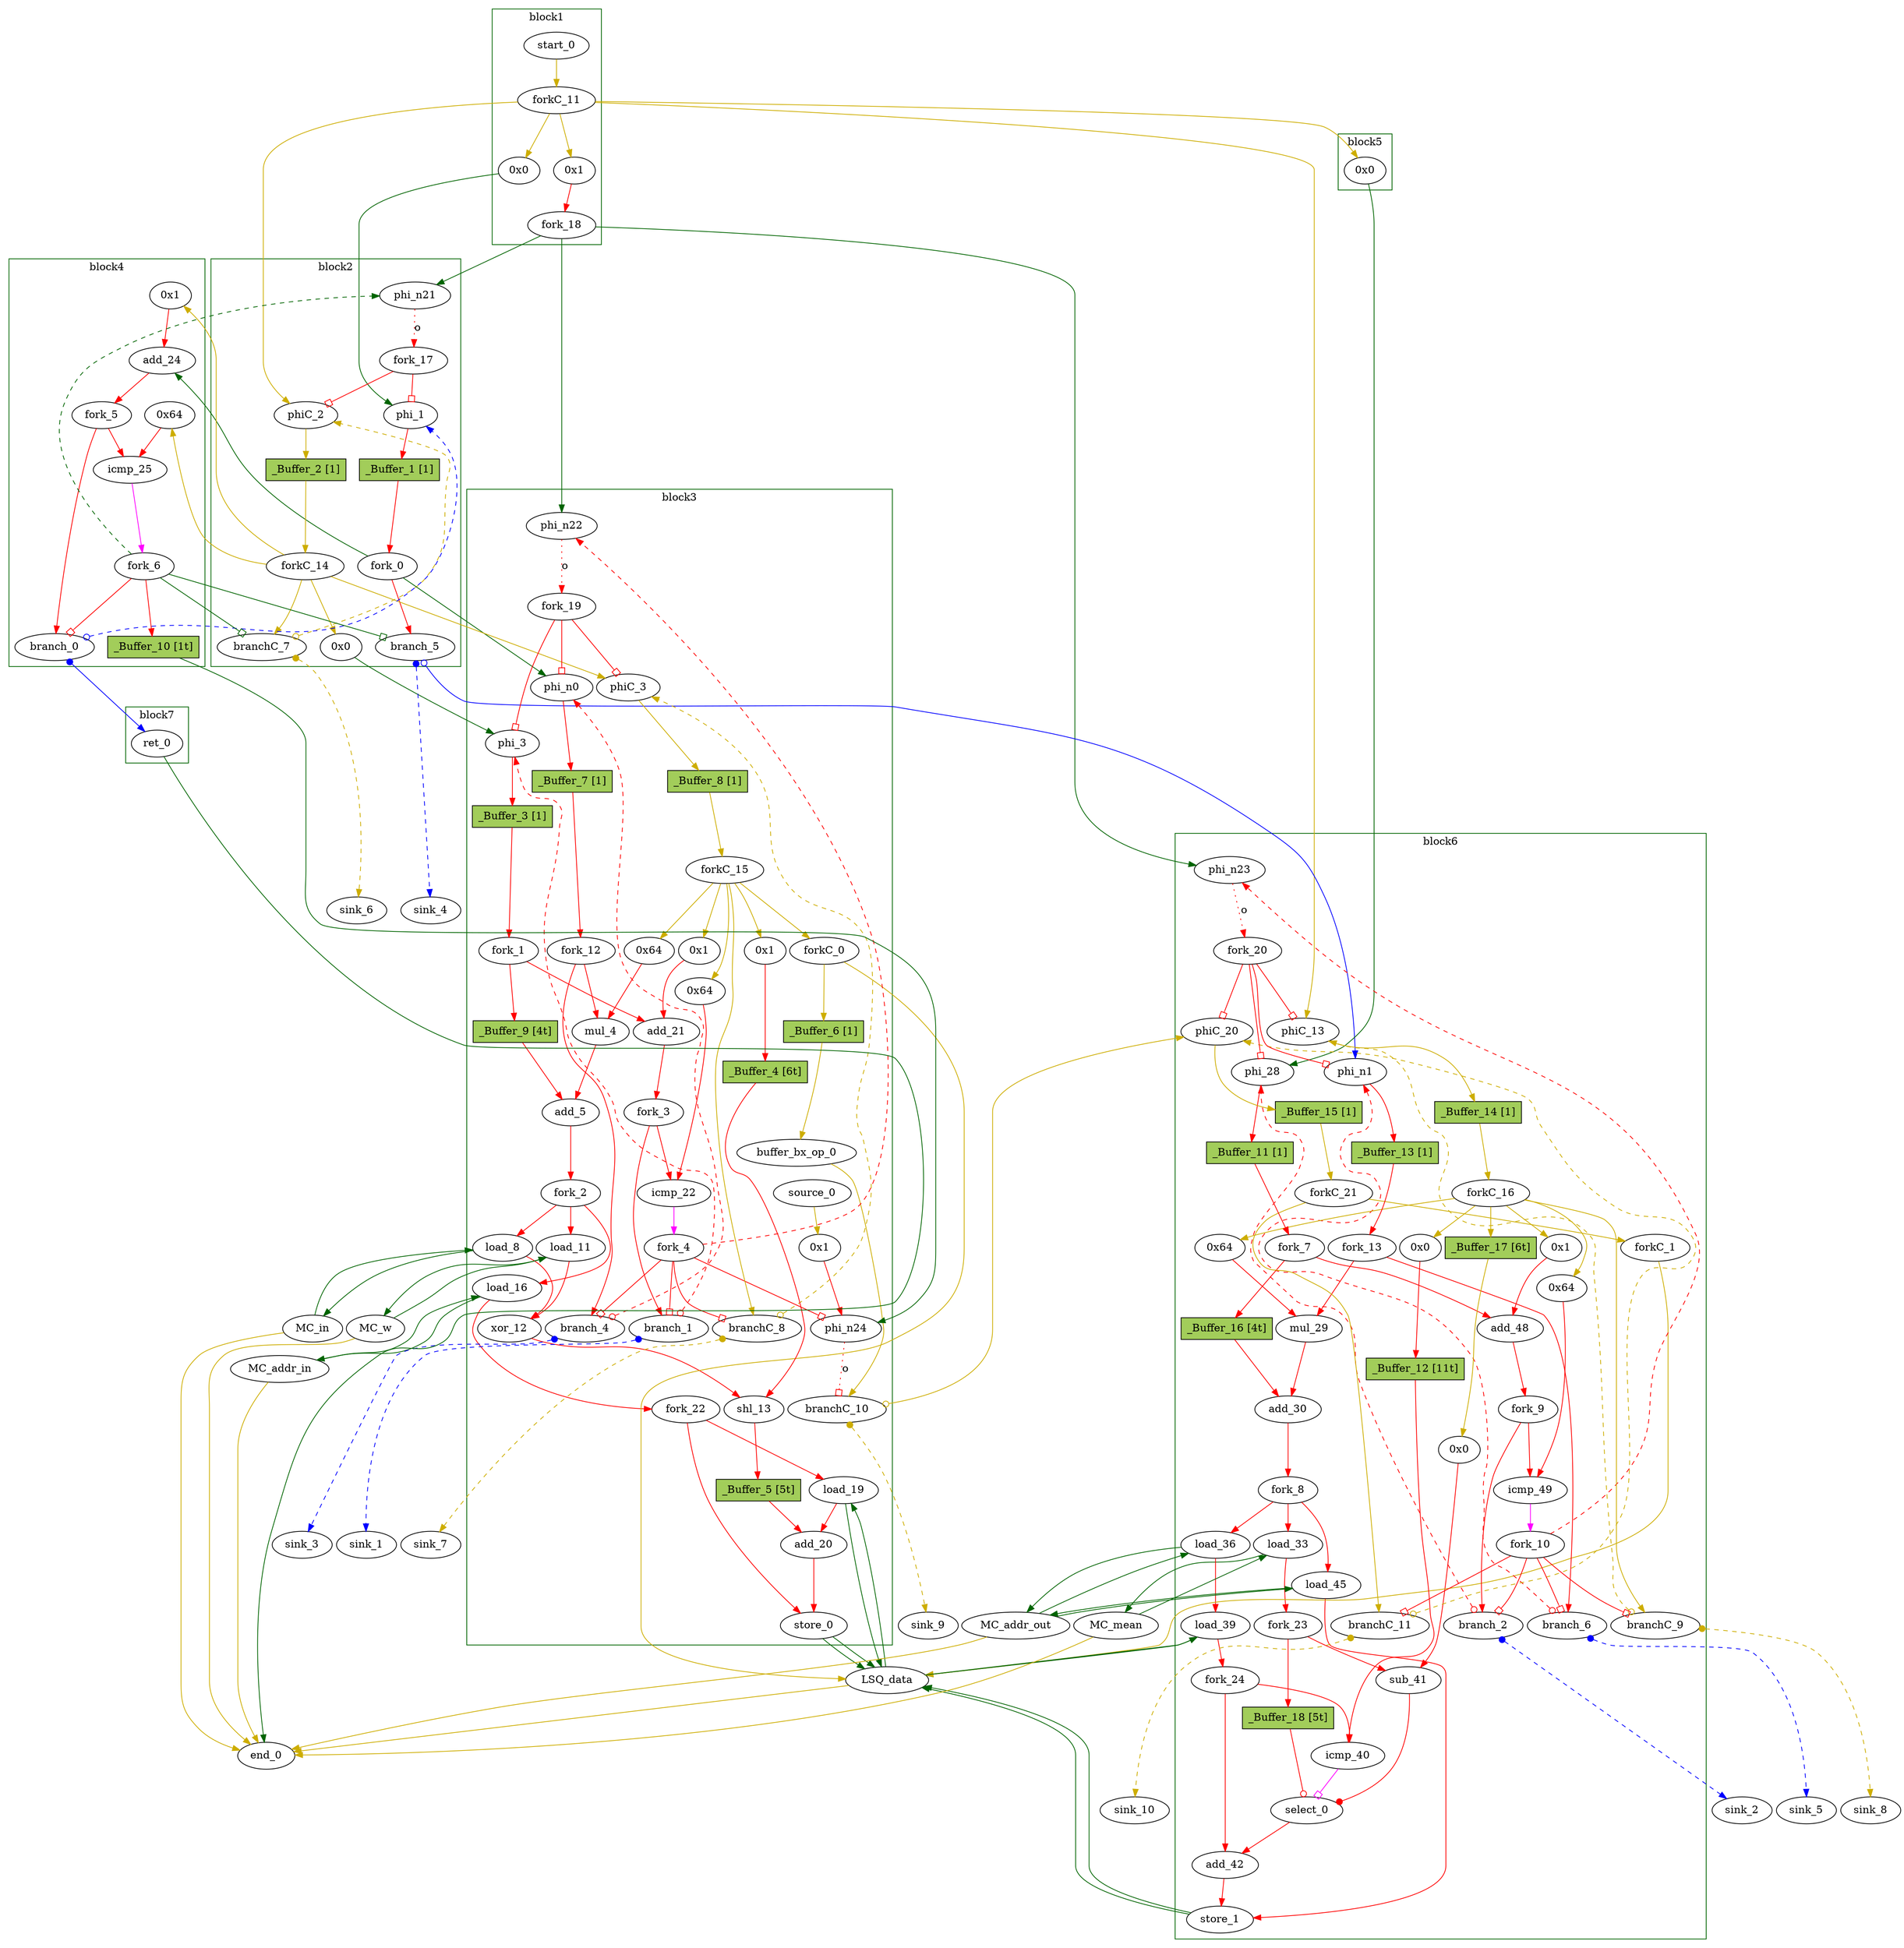 // Number of blocks: 133
// Number of channels: 225
Digraph G {

  // Blocks
subgraph cluster_1 {
color = "darkgreen"
label = "block1"
  cst_0 [type=Constant, in="in1:32", out="out1:32", bbID = 1, value="0x0", label="0x0",  shape=oval];
  start_0 [type=Entry, in="in1:0", out="out1:0", bbID = 1,  shape=oval];
  cst_14 [type=Constant, in="in1:32", out="out1:32", bbID = 1, value="0x1", label="0x1",  shape=oval];
  forkC_11 [type=Fork, in="in1:0", out="out1:0 out2:0 out3:0 out4:0 out5:0", bbID = 1,  shape=oval];
  fork_18 [type=Fork, in="in1:32", out="out1:32 out2:32 out3:32", bbID = 1,  shape=oval];
}
subgraph cluster_2 {
color = "darkgreen"
label = "block2"
  phi_1 [type=Mux, in="in1?:1 in2:32 in3:32", out="out1:32", delay=0.366, bbID = 2,  shape=oval];
  cst_1 [type=Constant, in="in1:32", out="out1:32", bbID = 2, value="0x0", label="0x0",  shape=oval];
  phiC_2 [type=Mux, in="in1?:1 in2:0 in3:0", out="out1:0", delay=0.166, bbID = 2,  shape=oval];
  phi_n21 [type=Merge, in="in1:32 in2:32*i", out="out1:32", delay=0.366, bbID = 2,  shape=oval];
  branch_5 [type=Branch, in="in1:32 in2?:1", out="out1+:32 out2-:32", bbID = 2,  shape=oval];
  branchC_7 [type=Branch, in="in1:0 in2?:1*i", out="out1+:0 out2-:0", bbID = 2,  shape=oval];
  fork_0 [type=Fork, in="in1:32", out="out1:32 out2:32 out3:32", bbID = 2,  shape=oval];
  forkC_14 [type=Fork, in="in1:0", out="out1:0 out2:0 out3:0 out4:0 out5:0", bbID = 2,  shape=oval];
  fork_17 [type=Fork, in="in1:32", out="out1:32 out2:32", bbID = 2,  shape=oval];
  _Buffer_1 [type=Buffer, in="in1:32", out="out1:32", bbID = 2, slots=1, transparent=false, label="_Buffer_1 [1]",  shape=box, style=filled, fillcolor=darkolivegreen3, height = 0.4];
  _Buffer_2 [type=Buffer, in="in1:0", out="out1:0", bbID = 2, slots=1, transparent=false, label="_Buffer_2 [1]",  shape=box, style=filled, fillcolor=darkolivegreen3, height = 0.4];
}
subgraph cluster_3 {
color = "darkgreen"
label = "block3"
  phi_3 [type=Mux, in="in1?:1 in2:32 in3:32", out="out1:32", delay=0.366, bbID = 3,  shape=oval];
  cst_2 [type=Constant, in="in1:32", out="out1:32", bbID = 3, value="0x64", label="0x64", retimingDiff=1,  shape=oval];
  mul_4 [type=Operator, in="in1:32 in2:32", out="out1:32", op = "mul_op", latency=4, bbID = 3, retimingDiff=4,  shape=oval];
  add_5 [type=Operator, in="in1:32 in2:32", out="out1:32", op = "add_op", delay=1.693, bbID = 3, retimingDiff=5,  shape=oval];
  load_8 [type=Operator, in="in1:32 in2:32", out="out1:32 out2:32", op = "mc_load_op", latency=2, bbID = 3, portID = 0, offset = 0, retimingDiff=2,  shape=oval];
  load_11 [type=Operator, in="in1:32 in2:32", out="out1:32 out2:32", op = "mc_load_op", latency=2, bbID = 3, portID = 0, offset = 0, retimingDiff=2,  shape=oval];
  xor_12 [type=Operator, in="in1:32 in2:32", out="out1:32", op = "xor_op", bbID = 3, retimingDiff=7,  shape=oval];
  cst_3 [type=Constant, in="in1:32", out="out1:32", bbID = 3, value="0x1", label="0x1", retimingDiff=1,  shape=oval];
  shl_13 [type=Operator, in="in1:32 in2:32", out="out1:32", op = "shl_op", bbID = 3, retimingDiff=7,  shape=oval];
  load_16 [type=Operator, in="in1:32 in2:32", out="out1:32 out2:32", op = "mc_load_op", latency=2, bbID = 3, portID = 0, offset = 0, retimingDiff=2,  shape=oval];
  load_19 [type=Operator, in="in1:32 in2:32", out="out1:32 out2:32", op = "lsq_load_op", latency=5, bbID = 3, portID = 0, offset = 0, retimingDiff=5,  shape=oval];
  add_20 [type=Operator, in="in1:32 in2:32", out="out1:32", op = "add_op", delay=1.693, bbID = 3, retimingDiff=12,  shape=oval];
  store_0 [type=Operator, in="in1:32 in2:32", out="out1:32 out2:32", op = "lsq_store_op", bbID = 3, portID = 0, offset = 1,  shape=oval];
  cst_4 [type=Constant, in="in1:32", out="out1:32", bbID = 3, value="0x1", label="0x1", retimingDiff=1,  shape=oval];
  add_21 [type=Operator, in="in1:32 in2:32", out="out1:32", op = "add_op", delay=1.693, bbID = 3, retimingDiff=1,  shape=oval];
  cst_5 [type=Constant, in="in1:32", out="out1:32", bbID = 3, value="0x64", label="0x64", retimingDiff=1,  shape=oval];
  icmp_22 [type=Operator, in="in1:32 in2:32", out="out1:1", op = "icmp_ult_op", delay=1.53, bbID = 3, retimingDiff=1,  shape=oval];
  forkC_0 [type=Fork, in="in1:0", out="out1:0 out2:0", bbID = 3, retimingDiff=1,  shape=oval];
  buffer_bx_op_0 [type=Operator, in="in1:0", out="out1:0", op = "buffer_bx_op", latency=1, bbID = 3, retimingDiff=1,  shape=oval];
  phi_n0 [type=Mux, in="in1?:1 in2:32 in3:32", out="out1:32", delay=0.366, bbID = 3,  shape=oval];
  phiC_3 [type=Mux, in="in1?:1 in2:0 in3:0", out="out1:0", delay=0.166, bbID = 3,  shape=oval];
  branch_1 [type=Branch, in="in1:32 in2?:1*i", out="out1+:32 out2-:32", bbID = 3, retimingDiff=1,  shape=oval];
  phi_n22 [type=Merge, in="in1:32 in2:32*i", out="out1:32", delay=0.366, bbID = 3,  shape=oval];
  branch_4 [type=Branch, in="in1:32 in2?:1*i", out="out1+:32 out2-:32", bbID = 3, retimingDiff=1,  shape=oval];
  branchC_8 [type=Branch, in="in1:0 in2?:1*i", out="out1+:0 out2-:0", bbID = 3, retimingDiff=1,  shape=oval];
  phi_n24 [type=Mux, in="in1?:1 in2:32 in3:32", out="out1:32", delay=0.366, bbID = 3, retimingDiff=1,  shape=oval];
  cst_15 [type=Constant, in="in1:32", out="out1:32", bbID = 3, value="0x1", label="0x1", retimingDiff=1,  shape=oval];
  source_0 [type=Source, out="out1:0", bbID = 3, retimingDiff=1,  shape=oval];
  branchC_10 [type=Branch, in="in1:0 in2?:1", out="out1+:0 out2-:0", bbID = 3, retimingDiff=2,  shape=oval];
  fork_1 [type=Fork, in="in1:32", out="out1:32 out2:32", bbID = 3, retimingDiff=1,  shape=oval];
  fork_2 [type=Fork, in="in1:32", out="out1:32 out2:32 out3:32", bbID = 3, retimingDiff=5,  shape=oval];
  fork_3 [type=Fork, in="in1:32", out="out1:32 out2:32", bbID = 3, retimingDiff=1,  shape=oval];
  fork_4 [type=Fork, in="in1:32", out="out1:32 out2:32 out3:32 out4:32 out5:32", bbID = 3, retimingDiff=1,  shape=oval];
  fork_12 [type=Fork, in="in1:32", out="out1:32 out2:32", bbID = 3, retimingDiff=1,  shape=oval];
  forkC_15 [type=Fork, in="in1:0", out="out1:0 out2:0 out3:0 out4:0 out5:0 out6:0", bbID = 3, retimingDiff=1,  shape=oval];
  fork_19 [type=Fork, in="in1:32", out="out1:32 out2:32 out3:32", bbID = 3,  shape=oval];
  fork_22 [type=Fork, in="in1:32", out="out1:32 out2:32", bbID = 3, retimingDiff=7,  shape=oval];
  _Buffer_3 [type=Buffer, in="in1:32", out="out1:32", bbID = 3, slots=1, transparent=false, label="_Buffer_3 [1]",  shape=box, style=filled, fillcolor=darkolivegreen3, height = 0.4];
  _Buffer_4 [type=Buffer, in="in1:32", out="out1:32", bbID = 3, slots=6, transparent=true, label="_Buffer_4 [6t]",  shape=box, style=filled, fillcolor=darkolivegreen3, height = 0.4];
  _Buffer_5 [type=Buffer, in="in1:32", out="out1:32", bbID = 3, slots=5, transparent=true, label="_Buffer_5 [5t]",  shape=box, style=filled, fillcolor=darkolivegreen3, height = 0.4];
  _Buffer_6 [type=Buffer, in="in1:0", out="out1:0", bbID = 3, slots=1, transparent=false, label="_Buffer_6 [1]",  shape=box, style=filled, fillcolor=darkolivegreen3, height = 0.4];
  _Buffer_7 [type=Buffer, in="in1:32", out="out1:32", bbID = 3, slots=1, transparent=false, label="_Buffer_7 [1]",  shape=box, style=filled, fillcolor=darkolivegreen3, height = 0.4];
  _Buffer_8 [type=Buffer, in="in1:0", out="out1:0", bbID = 3, slots=1, transparent=false, label="_Buffer_8 [1]",  shape=box, style=filled, fillcolor=darkolivegreen3, height = 0.4];
  _Buffer_9 [type=Buffer, in="in1:32", out="out1:32", bbID = 3, slots=4, transparent=true, label="_Buffer_9 [4t]",  shape=box, style=filled, fillcolor=darkolivegreen3, height = 0.4];
}
subgraph cluster_4 {
color = "darkgreen"
label = "block4"
  cst_6 [type=Constant, in="in1:32", out="out1:32", bbID = 4, value="0x1", label="0x1",  shape=oval];
  add_24 [type=Operator, in="in1:32 in2:32", out="out1:32", op = "add_op", delay=1.693, bbID = 4,  shape=oval];
  cst_7 [type=Constant, in="in1:32", out="out1:32", bbID = 4, value="0x64", label="0x64",  shape=oval];
  icmp_25 [type=Operator, in="in1:32 in2:32", out="out1:1", op = "icmp_ult_op", delay=1.53, bbID = 4,  shape=oval];
  branch_0 [type=Branch, in="in1:32 in2?:1*i", out="out1+:32 out2-:32", bbID = 4,  shape=oval];
  fork_5 [type=Fork, in="in1:32", out="out1:32 out2:32", bbID = 4,  shape=oval];
  fork_6 [type=Fork, in="in1:32", out="out1:32 out2:32 out3:32 out4:32 out5:32", bbID = 4,  shape=oval];
  _Buffer_10 [type=Buffer, in="in1:32", out="out1:32", bbID = 4, slots=1, transparent=true, label="_Buffer_10 [1t]",  shape=box, style=filled, fillcolor=darkolivegreen3, height = 0.4];
}
subgraph cluster_5 {
color = "darkgreen"
label = "block5"
  cst_8 [type=Constant, in="in1:32", out="out1:32", bbID = 5, value="0x0", label="0x0",  shape=oval];
}
subgraph cluster_6 {
color = "darkgreen"
label = "block6"
  phi_28 [type=Mux, in="in1?:1 in2:32 in3:32", out="out1:32", delay=0.366, bbID = 6,  shape=oval];
  cst_9 [type=Constant, in="in1:32", out="out1:32", bbID = 6, value="0x64", label="0x64",  shape=oval];
  mul_29 [type=Operator, in="in1:32 in2:32", out="out1:32", op = "mul_op", latency=4, bbID = 6,  shape=oval];
  add_30 [type=Operator, in="in1:32 in2:32", out="out1:32", op = "add_op", delay=1.693, bbID = 6,  shape=oval];
  load_33 [type=Operator, in="in1:32 in2:32", out="out1:32 out2:32", op = "mc_load_op", latency=2, bbID = 6, portID = 0, offset = 0,  shape=oval];
  load_36 [type=Operator, in="in1:32 in2:32", out="out1:32 out2:32", op = "mc_load_op", latency=2, bbID = 6, portID = 0, offset = 0,  shape=oval];
  load_39 [type=Operator, in="in1:32 in2:32", out="out1:32 out2:32", op = "lsq_load_op", latency=5, bbID = 6, portID = 1, offset = 0,  shape=oval];
  cst_10 [type=Constant, in="in1:32", out="out1:32", bbID = 6, value="0x0", label="0x0",  shape=oval];
  icmp_40 [type=Operator, in="in1:32 in2:32", out="out1:1", op = "icmp_sgt_op", delay=1.53, bbID = 6,  shape=oval];
  cst_11 [type=Constant, in="in1:32", out="out1:32", bbID = 6, value="0x0", label="0x0",  shape=oval];
  sub_41 [type=Operator, in="in1:32 in2:32", out="out1:32", op = "sub_op", delay=1.693, bbID = 6,  shape=oval];
  select_0 [type=Operator, in="in1?:1 in2+:32 in3-:32", out="out1:32", op = "select_op", bbID = 6,  shape=oval];
  add_42 [type=Operator, in="in1:32 in2:32", out="out1:32", op = "add_op", delay=1.693, bbID = 6,  shape=oval];
  load_45 [type=Operator, in="in1:32 in2:32", out="out1:32 out2:32", op = "mc_load_op", latency=2, bbID = 6, portID = 1, offset = 0,  shape=oval];
  store_1 [type=Operator, in="in1:32 in2:32", out="out1:32 out2:32", op = "lsq_store_op", bbID = 6, portID = 1, offset = 1,  shape=oval];
  cst_12 [type=Constant, in="in1:32", out="out1:32", bbID = 6, value="0x1", label="0x1",  shape=oval];
  add_48 [type=Operator, in="in1:32 in2:32", out="out1:32", op = "add_op", delay=1.693, bbID = 6,  shape=oval];
  cst_13 [type=Constant, in="in1:32", out="out1:32", bbID = 6, value="0x64", label="0x64",  shape=oval];
  icmp_49 [type=Operator, in="in1:32 in2:32", out="out1:1", op = "icmp_ult_op", delay=1.53, bbID = 6,  shape=oval];
  forkC_1 [type=Fork, in="in1:0", out="out1:0", bbID = 6,  shape=oval];
  phi_n1 [type=Mux, in="in1?:1 in2:32 in3:32", out="out1:32", delay=0.366, bbID = 6,  shape=oval];
  phiC_13 [type=Mux, in="in1?:1 in2:0 in3:0", out="out1:0", delay=0.166, bbID = 6,  shape=oval];
  phiC_20 [type=Mux, in="in1?:1 in2:0 in3:0", out="out1:0", delay=0.166, bbID = 6,  shape=oval];
  branch_2 [type=Branch, in="in1:32 in2?:1*i", out="out1+:32 out2-:32", bbID = 6,  shape=oval];
  phi_n23 [type=Merge, in="in1:32 in2:32*i", out="out1:32", delay=0.366, bbID = 6,  shape=oval];
  branch_6 [type=Branch, in="in1:32 in2?:1*i", out="out1+:32 out2-:32", bbID = 6,  shape=oval];
  branchC_9 [type=Branch, in="in1:0 in2?:1*i", out="out1+:0 out2-:0", bbID = 6,  shape=oval];
  branchC_11 [type=Branch, in="in1:0 in2?:1*i", out="out1+:0 out2-:0", bbID = 6,  shape=oval];
  fork_7 [type=Fork, in="in1:32", out="out1:32 out2:32", bbID = 6,  shape=oval];
  fork_8 [type=Fork, in="in1:32", out="out1:32 out2:32 out3:32", bbID = 6,  shape=oval];
  fork_9 [type=Fork, in="in1:32", out="out1:32 out2:32", bbID = 6,  shape=oval];
  fork_10 [type=Fork, in="in1:32", out="out1:32 out2:32 out3:32 out4:32 out5:32", bbID = 6,  shape=oval];
  fork_13 [type=Fork, in="in1:32", out="out1:32 out2:32", bbID = 6,  shape=oval];
  forkC_16 [type=Fork, in="in1:0", out="out1:0 out2:0 out3:0 out4:0 out5:0 out6:0", bbID = 6,  shape=oval];
  fork_20 [type=Fork, in="in1:32", out="out1:32 out2:32 out3:32 out4:32", bbID = 6,  shape=oval];
  forkC_21 [type=Fork, in="in1:0", out="out1:0 out2:0", bbID = 6,  shape=oval];
  fork_23 [type=Fork, in="in1:32", out="out1:32 out2:32", bbID = 6,  shape=oval];
  fork_24 [type=Fork, in="in1:32", out="out1:32 out2:32", bbID = 6,  shape=oval];
  _Buffer_11 [type=Buffer, in="in1:32", out="out1:32", bbID = 6, slots=1, transparent=false, label="_Buffer_11 [1]",  shape=box, style=filled, fillcolor=darkolivegreen3, height = 0.4];
  _Buffer_12 [type=Buffer, in="in1:32", out="out1:32", bbID = 6, slots=11, transparent=true, label="_Buffer_12 [11t]",  shape=box, style=filled, fillcolor=darkolivegreen3, height = 0.4];
  _Buffer_13 [type=Buffer, in="in1:32", out="out1:32", bbID = 6, slots=1, transparent=false, label="_Buffer_13 [1]",  shape=box, style=filled, fillcolor=darkolivegreen3, height = 0.4];
  _Buffer_14 [type=Buffer, in="in1:0", out="out1:0", bbID = 6, slots=1, transparent=false, label="_Buffer_14 [1]",  shape=box, style=filled, fillcolor=darkolivegreen3, height = 0.4];
  _Buffer_15 [type=Buffer, in="in1:0", out="out1:0", bbID = 6, slots=1, transparent=false, label="_Buffer_15 [1]",  shape=box, style=filled, fillcolor=darkolivegreen3, height = 0.4];
  _Buffer_16 [type=Buffer, in="in1:32", out="out1:32", bbID = 6, slots=4, transparent=true, label="_Buffer_16 [4t]",  shape=box, style=filled, fillcolor=darkolivegreen3, height = 0.4];
  _Buffer_17 [type=Buffer, in="in1:0", out="out1:0", bbID = 6, slots=6, transparent=true, label="_Buffer_17 [6t]",  shape=box, style=filled, fillcolor=darkolivegreen3, height = 0.4];
  _Buffer_18 [type=Buffer, in="in1:32", out="out1:32", bbID = 6, slots=5, transparent=true, label="_Buffer_18 [5t]",  shape=box, style=filled, fillcolor=darkolivegreen3, height = 0.4];
}
subgraph cluster_7 {
color = "darkgreen"
label = "block7"
  ret_0 [type=Operator, in="in1:32", out="out1:32", op = "ret_op", bbID = 7,  shape=oval];
}
  LSQ_data [type=LSQ, in="in1:0*c0 in2:0*c1 in3:32*l0a in4:32*s0a in5:32*s0d in6:32*l1a in7:32*s1a in8:32*s1d", out="out1:32*l0d out2:32*l1d out3:0*e", bbID = 0, memory = "data", bbcount = 2, ldcount = 2, stcount = 2, fifoDepth = 8, numLoads = "{1; 1}", numStores = "{1; 1}", loadOffsets = "{{0;0;0;0;0;0;0;0};{0;0;0;0;0;0;0;0}}", storeOffsets = "{{1;0;0;0;0;0;0;0};{1;0;0;0;0;0;0;0}}", loadPorts = "{{0;0;0;0;0;0;0;0};{1;0;0;0;0;0;0;0}}", storePorts = "{{0;0;0;0;0;0;0;0};{1;0;0;0;0;0;0;0}}", ];
  MC_in [type=MC, in="in1:32*l0a", out="out1:32*l0d out2:0*e", bbID = 0, memory = "in", bbcount = 0, ldcount = 1, stcount = 0, ];
  MC_w [type=MC, in="in1:32*l0a", out="out1:32*l0d out2:0*e", bbID = 0, memory = "w", bbcount = 0, ldcount = 1, stcount = 0, ];
  MC_addr_in [type=MC, in="in1:32*l0a", out="out1:32*l0d out2:0*e", bbID = 0, memory = "addr_in", bbcount = 0, ldcount = 1, stcount = 0, ];
  MC_mean [type=MC, in="in1:32*l0a", out="out1:32*l0d out2:0*e", bbID = 0, memory = "mean", bbcount = 0, ldcount = 1, stcount = 0, ];
  MC_addr_out [type=MC, in="in1:32*l0a in2:32*l1a", out="out1:32*l0d out2:32*l1d out3:0*e", bbID = 0, memory = "addr_out", bbcount = 0, ldcount = 2, stcount = 0, ];
  sink_1 [type=Sink, in="in1:32", bbID = 0,  shape=oval];
  sink_2 [type=Sink, in="in1:32", bbID = 0,  shape=oval];
  sink_3 [type=Sink, in="in1:32", bbID = 0,  shape=oval];
  sink_4 [type=Sink, in="in1:32", bbID = 0,  shape=oval];
  sink_5 [type=Sink, in="in1:32", bbID = 0,  shape=oval];
  sink_6 [type=Sink, in="in1:0", bbID = 0,  shape=oval];
  sink_7 [type=Sink, in="in1:0", bbID = 0,  shape=oval];
  sink_8 [type=Sink, in="in1:0", bbID = 0,  shape=oval];
  sink_9 [type=Sink, in="in1:0", bbID = 0,  shape=oval];
  sink_10 [type=Sink, in="in1:0", bbID = 0,  shape=oval];
  end_0 [type=Exit, in="in1:0*e in2:0*e in3:0*e in4:0*e in5:0*e in6:0*e in7:32", out="out1:32", bbID = 0,  shape=oval];

  // Channels
  cst_0 -> phi_1 [from=out1, to=in3, arrowhead=normal, color=darkgreen];
  start_0 -> forkC_11 [from=out1, to=in1, arrowhead=normal, color=gold3];
  cst_14 -> fork_18 [from=out1, to=in1, arrowhead=normal, color=red];
  forkC_11 -> cst_0 [from=out1, to=in1, arrowhead=normal, color=gold3];
  forkC_11 -> cst_14 [from=out5, to=in1, arrowhead=normal, color=gold3];
  forkC_11 -> phiC_2 [from=out2, to=in3, arrowhead=normal, color=gold3];
  forkC_11 -> cst_8 [from=out3, to=in1, arrowhead=normal, color=gold3];
  forkC_11 -> phiC_13 [from=out4, to=in3, arrowhead=normal, color=gold3];
  fork_18 -> phi_n21 [from=out1, to=in1, arrowhead=normal, color=darkgreen];
  fork_18 -> phi_n22 [from=out2, to=in1, arrowhead=normal, color=darkgreen];
  fork_18 -> phi_n23 [from=out3, to=in1, arrowhead=normal, color=darkgreen];
  phi_1 -> _Buffer_1 [from=out1, to=in1, arrowhead=normal, color=red];
  cst_1 -> phi_3 [from=out1, to=in3, arrowhead=normal, color=darkgreen];
  phiC_2 -> _Buffer_2 [from=out1, to=in1, arrowhead=normal, color=gold3];
  phi_n21 -> fork_17 [from=out1, to=in1, arrowhead=normal, color=red, slots=1, style=dotted, label="o", transparent=true];
  branch_5 -> phi_n1 [from=out2, to=in3, dir=both, arrowtail=odot, arrowhead=normal, color=blue];
  branch_5 -> sink_4 [from=out1, to=in1, dir=both, arrowtail=dot, arrowhead=normal, color=blue, style=dashed, minlen = 3];
  branchC_7 -> phiC_2 [from=out2, to=in2, dir=both, arrowtail=odot, arrowhead=normal, color=gold3, constraint=false, style=dashed, minlen = 3];
  branchC_7 -> sink_6 [from=out1, to=in1, dir=both, arrowtail=dot, arrowhead=normal, color=gold3, style=dashed, minlen = 3];
  fork_0 -> branch_5 [from=out3, to=in1, arrowhead=normal, color=red];
  fork_0 -> phi_n0 [from=out1, to=in3, arrowhead=normal, color=darkgreen];
  fork_0 -> add_24 [from=out2, to=in1, arrowhead=normal, color=darkgreen];
  forkC_14 -> cst_1 [from=out1, to=in1, arrowhead=normal, color=gold3];
  forkC_14 -> branchC_7 [from=out2, to=in1, arrowhead=normal, color=gold3];
  forkC_14 -> phiC_3 [from=out3, to=in3, arrowhead=normal, color=gold3];
  forkC_14 -> cst_6 [from=out4, to=in1, arrowhead=normal, color=gold3];
  forkC_14 -> cst_7 [from=out5, to=in1, arrowhead=normal, color=gold3];
  fork_17 -> phi_1 [from=out1, to=in1, arrowhead=obox, color=red];
  fork_17 -> phiC_2 [from=out2, to=in1, arrowhead=obox, color=red];
  phi_3 -> _Buffer_3 [from=out1, to=in1, arrowhead=normal, color=red];
  cst_2 -> mul_4 [from=out1, to=in2, arrowhead=normal, color=red];
  mul_4 -> add_5 [from=out1, to=in1, arrowhead=normal, color=red];
  add_5 -> fork_2 [from=out1, to=in1, arrowhead=normal, color=red];
  load_8 -> xor_12 [from=out1, to=in1, arrowhead=normal, color=red];
  load_8 -> MC_in [from=out2, to=in1, arrowhead=normal, color=darkgreen];
  load_11 -> xor_12 [from=out1, to=in2, arrowhead=normal, color=red];
  load_11 -> MC_w [from=out2, to=in1, arrowhead=normal, color=darkgreen];
  xor_12 -> shl_13 [from=out1, to=in1, arrowhead=normal, color=red];
  cst_3 -> _Buffer_4 [from=out1, to=in1, arrowhead=normal, color=red];
  shl_13 -> _Buffer_5 [from=out1, to=in1, arrowhead=normal, color=red];
  load_16 -> fork_22 [from=out1, to=in1, arrowhead=normal, color=red];
  load_16 -> MC_addr_in [from=out2, to=in1, arrowhead=normal, color=darkgreen];
  load_19 -> add_20 [from=out1, to=in1, arrowhead=normal, color=red];
  load_19 -> LSQ_data [from=out2, to=in3, arrowhead=normal, color=darkgreen];
  add_20 -> store_0 [from=out1, to=in1, arrowhead=normal, color=red];
  store_0 -> LSQ_data [from=out2, to=in4, arrowhead=normal, color=darkgreen];
  store_0 -> LSQ_data [from=out1, to=in5, arrowhead=normal, color=darkgreen];
  cst_4 -> add_21 [from=out1, to=in2, arrowhead=normal, color=red];
  add_21 -> fork_3 [from=out1, to=in1, arrowhead=normal, color=red];
  cst_5 -> icmp_22 [from=out1, to=in2, arrowhead=normal, color=red];
  icmp_22 -> fork_4 [from=out1, to=in1, arrowhead=normal, color=magenta];
  forkC_0 -> _Buffer_6 [from=out1, to=in1, arrowhead=normal, color=gold3];
  forkC_0 -> LSQ_data [from=out2, to=in1, arrowhead=normal, color=gold3];
  buffer_bx_op_0 -> branchC_10 [from=out1, to=in1, arrowhead=normal, color=gold3];
  phi_n0 -> _Buffer_7 [from=out1, to=in1, arrowhead=normal, color=red];
  phiC_3 -> _Buffer_8 [from=out1, to=in1, arrowhead=normal, color=gold3];
  branch_1 -> phi_3 [from=out2, to=in2, dir=both, arrowtail=odot, arrowhead=normal, color=red, constraint=false, style=dashed, minlen = 3];
  branch_1 -> sink_1 [from=out1, to=in1, dir=both, arrowtail=dot, arrowhead=normal, color=blue, style=dashed, minlen = 3];
  phi_n22 -> fork_19 [from=out1, to=in1, arrowhead=normal, color=red, slots=1, style=dotted, label="o", transparent=true];
  branch_4 -> phi_n0 [from=out2, to=in2, dir=both, arrowtail=odot, arrowhead=normal, color=red, constraint=false, style=dashed, minlen = 3];
  branch_4 -> sink_3 [from=out1, to=in1, dir=both, arrowtail=dot, arrowhead=normal, color=blue, style=dashed, minlen = 3];
  branchC_8 -> phiC_3 [from=out2, to=in2, dir=both, arrowtail=odot, arrowhead=normal, color=gold3, constraint=false, style=dashed, minlen = 3];
  branchC_8 -> sink_7 [from=out1, to=in1, dir=both, arrowtail=dot, arrowhead=normal, color=gold3, style=dashed, minlen = 3];
  phi_n24 -> branchC_10 [from=out1, to=in2, arrowhead=obox, color=red, slots=1, style=dotted, label="o", transparent=true];
  cst_15 -> phi_n24 [from=out1, to=in3, arrowhead=normal, color=red];
  source_0 -> cst_15 [from=out1, to=in1, arrowhead=normal, color=gold3];
  branchC_10 -> phiC_20 [from=out2, to=in3, dir=both, arrowtail=odot, arrowhead=normal, color=gold3];
  branchC_10 -> sink_9 [from=out1, to=in1, dir=both, arrowtail=dot, arrowhead=normal, color=gold3, style=dashed, minlen = 3];
  fork_1 -> _Buffer_9 [from=out1, to=in1, arrowhead=normal, color=red];
  fork_1 -> add_21 [from=out2, to=in1, arrowhead=normal, color=red];
  fork_2 -> load_8 [from=out1, to=in2, arrowhead=normal, color=red];
  fork_2 -> load_11 [from=out2, to=in2, arrowhead=normal, color=red];
  fork_2 -> load_16 [from=out3, to=in2, arrowhead=normal, color=red];
  fork_3 -> icmp_22 [from=out1, to=in1, arrowhead=normal, color=red];
  fork_3 -> branch_1 [from=out2, to=in1, arrowhead=normal, color=red];
  fork_4 -> branch_1 [from=out1, to=in2, arrowhead=obox, color=red];
  fork_4 -> phi_n22 [from=out2, to=in2, arrowhead=normal, color=red, constraint=false, style=dashed, minlen = 3];
  fork_4 -> branch_4 [from=out3, to=in2, arrowhead=obox, color=red];
  fork_4 -> branchC_8 [from=out4, to=in2, arrowhead=obox, color=red];
  fork_4 -> phi_n24 [from=out5, to=in1, arrowhead=obox, color=red];
  fork_12 -> mul_4 [from=out1, to=in1, arrowhead=normal, color=red];
  fork_12 -> branch_4 [from=out2, to=in1, arrowhead=normal, color=red];
  forkC_15 -> cst_2 [from=out1, to=in1, arrowhead=normal, color=gold3];
  forkC_15 -> cst_3 [from=out3, to=in1, arrowhead=normal, color=gold3];
  forkC_15 -> cst_4 [from=out4, to=in1, arrowhead=normal, color=gold3];
  forkC_15 -> cst_5 [from=out5, to=in1, arrowhead=normal, color=gold3];
  forkC_15 -> forkC_0 [from=out6, to=in1, arrowhead=normal, color=gold3];
  forkC_15 -> branchC_8 [from=out2, to=in1, arrowhead=normal, color=gold3];
  fork_19 -> phi_3 [from=out1, to=in1, arrowhead=obox, color=red];
  fork_19 -> phi_n0 [from=out2, to=in1, arrowhead=obox, color=red];
  fork_19 -> phiC_3 [from=out3, to=in1, arrowhead=obox, color=red];
  fork_22 -> load_19 [from=out1, to=in2, arrowhead=normal, color=red];
  fork_22 -> store_0 [from=out2, to=in2, arrowhead=normal, color=red];
  cst_6 -> add_24 [from=out1, to=in2, arrowhead=normal, color=red];
  add_24 -> fork_5 [from=out1, to=in1, arrowhead=normal, color=red];
  cst_7 -> icmp_25 [from=out1, to=in2, arrowhead=normal, color=red];
  icmp_25 -> fork_6 [from=out1, to=in1, arrowhead=normal, color=magenta];
  branch_0 -> phi_1 [from=out2, to=in2, dir=both, arrowtail=odot, arrowhead=normal, color=blue, style=dashed, minlen = 3];
  branch_0 -> ret_0 [from=out1, to=in1, dir=both, arrowtail=dot, arrowhead=normal, color=blue];
  fork_5 -> icmp_25 [from=out1, to=in1, arrowhead=normal, color=red];
  fork_5 -> branch_0 [from=out2, to=in1, arrowhead=normal, color=red];
  fork_6 -> phi_n21 [from=out2, to=in2, arrowhead=normal, color=darkgreen, style=dashed, minlen = 3];
  fork_6 -> branch_5 [from=out3, to=in2, arrowhead=obox, color=darkgreen];
  fork_6 -> branchC_7 [from=out4, to=in2, arrowhead=obox, color=darkgreen];
  fork_6 -> _Buffer_10 [from=out5, to=in1, arrowhead=normal, color=red];
  fork_6 -> branch_0 [from=out1, to=in2, arrowhead=obox, color=red];
  cst_8 -> phi_28 [from=out1, to=in3, arrowhead=normal, color=darkgreen];
  phi_28 -> _Buffer_11 [from=out1, to=in1, arrowhead=normal, color=red];
  cst_9 -> mul_29 [from=out1, to=in2, arrowhead=normal, color=red];
  mul_29 -> add_30 [from=out1, to=in1, arrowhead=normal, color=red];
  add_30 -> fork_8 [from=out1, to=in1, arrowhead=normal, color=red];
  load_33 -> fork_23 [from=out1, to=in1, arrowhead=normal, color=red];
  load_33 -> MC_mean [from=out2, to=in1, arrowhead=normal, color=darkgreen];
  load_36 -> load_39 [from=out1, to=in2, arrowhead=normal, color=red];
  load_36 -> MC_addr_out [from=out2, to=in1, arrowhead=normal, color=darkgreen];
  load_39 -> fork_24 [from=out1, to=in1, arrowhead=normal, color=red];
  load_39 -> LSQ_data [from=out2, to=in6, arrowhead=normal, color=darkgreen];
  cst_10 -> _Buffer_12 [from=out1, to=in1, arrowhead=normal, color=red];
  icmp_40 -> select_0 [from=out1, to=in1, arrowhead=obox, color=magenta];
  cst_11 -> sub_41 [from=out1, to=in1, arrowhead=normal, color=red];
  sub_41 -> select_0 [from=out1, to=in2, arrowhead=dot, color=red];
  select_0 -> add_42 [from=out1, to=in2, arrowhead=normal, color=red];
  add_42 -> store_1 [from=out1, to=in1, arrowhead=normal, color=red];
  load_45 -> store_1 [from=out1, to=in2, arrowhead=normal, color=red];
  load_45 -> MC_addr_out [from=out2, to=in2, arrowhead=normal, color=darkgreen];
  store_1 -> LSQ_data [from=out2, to=in7, arrowhead=normal, color=darkgreen];
  store_1 -> LSQ_data [from=out1, to=in8, arrowhead=normal, color=darkgreen];
  cst_12 -> add_48 [from=out1, to=in2, arrowhead=normal, color=red];
  add_48 -> fork_9 [from=out1, to=in1, arrowhead=normal, color=red];
  cst_13 -> icmp_49 [from=out1, to=in2, arrowhead=normal, color=red];
  icmp_49 -> fork_10 [from=out1, to=in1, arrowhead=normal, color=magenta];
  forkC_1 -> LSQ_data [from=out1, to=in2, arrowhead=normal, color=gold3];
  phi_n1 -> _Buffer_13 [from=out1, to=in1, arrowhead=normal, color=red];
  phiC_13 -> _Buffer_14 [from=out1, to=in1, arrowhead=normal, color=gold3];
  phiC_20 -> _Buffer_15 [from=out1, to=in1, arrowhead=normal, color=gold3];
  branch_2 -> phi_28 [from=out2, to=in2, dir=both, arrowtail=odot, arrowhead=normal, color=red, constraint=false, style=dashed, minlen = 3];
  branch_2 -> sink_2 [from=out1, to=in1, dir=both, arrowtail=dot, arrowhead=normal, color=blue, style=dashed, minlen = 3];
  phi_n23 -> fork_20 [from=out1, to=in1, arrowhead=normal, color=red, slots=1, style=dotted, label="o", transparent=true];
  branch_6 -> phi_n1 [from=out2, to=in2, dir=both, arrowtail=odot, arrowhead=normal, color=red, constraint=false, style=dashed, minlen = 3];
  branch_6 -> sink_5 [from=out1, to=in1, dir=both, arrowtail=dot, arrowhead=normal, color=blue, style=dashed, minlen = 3];
  branchC_9 -> phiC_13 [from=out2, to=in2, dir=both, arrowtail=odot, arrowhead=normal, color=gold3, constraint=false, style=dashed, minlen = 3];
  branchC_9 -> sink_8 [from=out1, to=in1, dir=both, arrowtail=dot, arrowhead=normal, color=gold3, style=dashed, minlen = 3];
  branchC_11 -> phiC_20 [from=out2, to=in2, dir=both, arrowtail=odot, arrowhead=normal, color=gold3, constraint=false, style=dashed, minlen = 3];
  branchC_11 -> sink_10 [from=out1, to=in1, dir=both, arrowtail=dot, arrowhead=normal, color=gold3, style=dashed, minlen = 3];
  fork_7 -> _Buffer_16 [from=out1, to=in1, arrowhead=normal, color=red];
  fork_7 -> add_48 [from=out2, to=in1, arrowhead=normal, color=red];
  fork_8 -> load_33 [from=out1, to=in2, arrowhead=normal, color=red];
  fork_8 -> load_36 [from=out2, to=in2, arrowhead=normal, color=red];
  fork_8 -> load_45 [from=out3, to=in2, arrowhead=normal, color=red];
  fork_9 -> icmp_49 [from=out1, to=in1, arrowhead=normal, color=red];
  fork_9 -> branch_2 [from=out2, to=in1, arrowhead=normal, color=red];
  fork_10 -> branch_2 [from=out1, to=in2, arrowhead=obox, color=red];
  fork_10 -> phi_n23 [from=out2, to=in2, arrowhead=normal, color=red, constraint=false, style=dashed, minlen = 3];
  fork_10 -> branch_6 [from=out3, to=in2, arrowhead=obox, color=red];
  fork_10 -> branchC_9 [from=out4, to=in2, arrowhead=obox, color=red];
  fork_10 -> branchC_11 [from=out5, to=in2, arrowhead=obox, color=red];
  fork_13 -> mul_29 [from=out1, to=in1, arrowhead=normal, color=red];
  fork_13 -> branch_6 [from=out2, to=in1, arrowhead=normal, color=red];
  forkC_16 -> cst_9 [from=out1, to=in1, arrowhead=normal, color=gold3];
  forkC_16 -> cst_10 [from=out3, to=in1, arrowhead=normal, color=gold3];
  forkC_16 -> _Buffer_17 [from=out4, to=in1, arrowhead=normal, color=gold3];
  forkC_16 -> cst_12 [from=out5, to=in1, arrowhead=normal, color=gold3];
  forkC_16 -> cst_13 [from=out6, to=in1, arrowhead=normal, color=gold3];
  forkC_16 -> branchC_9 [from=out2, to=in1, arrowhead=normal, color=gold3];
  fork_20 -> phi_28 [from=out1, to=in1, arrowhead=obox, color=red];
  fork_20 -> phi_n1 [from=out2, to=in1, arrowhead=obox, color=red];
  fork_20 -> phiC_13 [from=out3, to=in1, arrowhead=obox, color=red];
  fork_20 -> phiC_20 [from=out4, to=in1, arrowhead=obox, color=red];
  forkC_21 -> forkC_1 [from=out1, to=in1, arrowhead=normal, color=gold3];
  forkC_21 -> branchC_11 [from=out2, to=in1, arrowhead=normal, color=gold3];
  fork_23 -> sub_41 [from=out1, to=in2, arrowhead=normal, color=red];
  fork_23 -> _Buffer_18 [from=out2, to=in1, arrowhead=normal, color=red];
  fork_24 -> icmp_40 [from=out1, to=in1, arrowhead=normal, color=red];
  fork_24 -> add_42 [from=out2, to=in1, arrowhead=normal, color=red];
  ret_0 -> end_0 [from=out1, to=in7, arrowhead=normal, color=darkgreen];
  LSQ_data -> load_19 [from=out1, to=in1, arrowhead=normal, color=darkgreen];
  LSQ_data -> load_39 [from=out2, to=in1, arrowhead=normal, color=darkgreen];
  LSQ_data -> end_0 [from=out3, to=in1, arrowhead=normal, color=gold3];
  MC_in -> load_8 [from=out1, to=in1, arrowhead=normal, color=darkgreen];
  MC_in -> end_0 [from=out2, to=in2, arrowhead=normal, color=gold3];
  MC_w -> load_11 [from=out1, to=in1, arrowhead=normal, color=darkgreen];
  MC_w -> end_0 [from=out2, to=in3, arrowhead=normal, color=gold3];
  MC_addr_in -> load_16 [from=out1, to=in1, arrowhead=normal, color=darkgreen];
  MC_addr_in -> end_0 [from=out2, to=in4, arrowhead=normal, color=gold3];
  MC_mean -> load_33 [from=out1, to=in1, arrowhead=normal, color=darkgreen];
  MC_mean -> end_0 [from=out2, to=in5, arrowhead=normal, color=gold3];
  MC_addr_out -> load_36 [from=out1, to=in1, arrowhead=normal, color=darkgreen];
  MC_addr_out -> load_45 [from=out2, to=in1, arrowhead=normal, color=darkgreen];
  MC_addr_out -> end_0 [from=out3, to=in6, arrowhead=normal, color=gold3];
  _Buffer_1 -> fork_0 [from=out1, to=in1, arrowhead=normal, color=red];
  _Buffer_2 -> forkC_14 [from=out1, to=in1, arrowhead=normal, color=gold3];
  _Buffer_3 -> fork_1 [from=out1, to=in1, arrowhead=normal, color=red];
  _Buffer_4 -> shl_13 [from=out1, to=in2, arrowhead=normal, color=red];
  _Buffer_5 -> add_20 [from=out1, to=in2, arrowhead=normal, color=red];
  _Buffer_6 -> buffer_bx_op_0 [from=out1, to=in1, arrowhead=normal, color=gold3];
  _Buffer_7 -> fork_12 [from=out1, to=in1, arrowhead=normal, color=red];
  _Buffer_8 -> forkC_15 [from=out1, to=in1, arrowhead=normal, color=gold3];
  _Buffer_9 -> add_5 [from=out1, to=in2, arrowhead=normal, color=red];
  _Buffer_10 -> phi_n24 [from=out1, to=in2, arrowhead=normal, color=darkgreen];
  _Buffer_11 -> fork_7 [from=out1, to=in1, arrowhead=normal, color=red];
  _Buffer_12 -> icmp_40 [from=out1, to=in2, arrowhead=normal, color=red];
  _Buffer_13 -> fork_13 [from=out1, to=in1, arrowhead=normal, color=red];
  _Buffer_14 -> forkC_16 [from=out1, to=in1, arrowhead=normal, color=gold3];
  _Buffer_15 -> forkC_21 [from=out1, to=in1, arrowhead=normal, color=gold3];
  _Buffer_16 -> add_30 [from=out1, to=in2, arrowhead=normal, color=red];
  _Buffer_17 -> cst_11 [from=out1, to=in1, arrowhead=normal, color=gold3];
  _Buffer_18 -> select_0 [from=out1, to=in3, arrowhead=odot, color=red];
}
